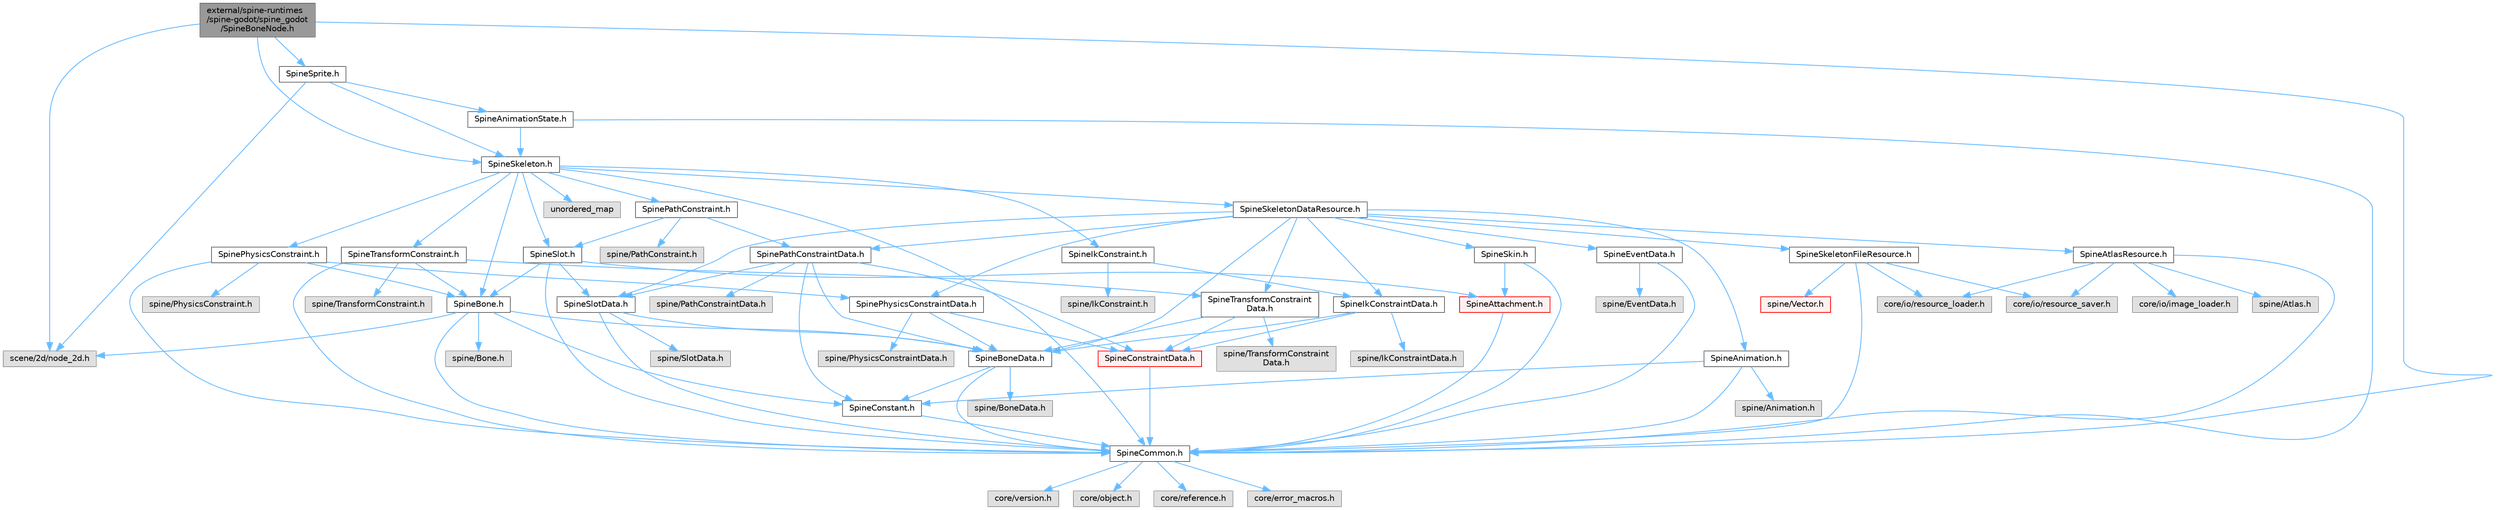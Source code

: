 digraph "external/spine-runtimes/spine-godot/spine_godot/SpineBoneNode.h"
{
 // LATEX_PDF_SIZE
  bgcolor="transparent";
  edge [fontname=Helvetica,fontsize=10,labelfontname=Helvetica,labelfontsize=10];
  node [fontname=Helvetica,fontsize=10,shape=box,height=0.2,width=0.4];
  Node1 [id="Node000001",label="external/spine-runtimes\l/spine-godot/spine_godot\l/SpineBoneNode.h",height=0.2,width=0.4,color="gray40", fillcolor="grey60", style="filled", fontcolor="black",tooltip=" "];
  Node1 -> Node2 [id="edge1_Node000001_Node000002",color="steelblue1",style="solid",tooltip=" "];
  Node2 [id="Node000002",label="SpineCommon.h",height=0.2,width=0.4,color="grey40", fillcolor="white", style="filled",URL="$_spine_common_8h.html",tooltip=" "];
  Node2 -> Node3 [id="edge2_Node000002_Node000003",color="steelblue1",style="solid",tooltip=" "];
  Node3 [id="Node000003",label="core/version.h",height=0.2,width=0.4,color="grey60", fillcolor="#E0E0E0", style="filled",tooltip=" "];
  Node2 -> Node4 [id="edge3_Node000002_Node000004",color="steelblue1",style="solid",tooltip=" "];
  Node4 [id="Node000004",label="core/object.h",height=0.2,width=0.4,color="grey60", fillcolor="#E0E0E0", style="filled",tooltip=" "];
  Node2 -> Node5 [id="edge4_Node000002_Node000005",color="steelblue1",style="solid",tooltip=" "];
  Node5 [id="Node000005",label="core/reference.h",height=0.2,width=0.4,color="grey60", fillcolor="#E0E0E0", style="filled",tooltip=" "];
  Node2 -> Node6 [id="edge5_Node000002_Node000006",color="steelblue1",style="solid",tooltip=" "];
  Node6 [id="Node000006",label="core/error_macros.h",height=0.2,width=0.4,color="grey60", fillcolor="#E0E0E0", style="filled",tooltip=" "];
  Node1 -> Node7 [id="edge6_Node000001_Node000007",color="steelblue1",style="solid",tooltip=" "];
  Node7 [id="Node000007",label="SpineSkeleton.h",height=0.2,width=0.4,color="grey40", fillcolor="white", style="filled",URL="$_spine_skeleton_8h.html",tooltip=" "];
  Node7 -> Node2 [id="edge7_Node000007_Node000002",color="steelblue1",style="solid",tooltip=" "];
  Node7 -> Node8 [id="edge8_Node000007_Node000008",color="steelblue1",style="solid",tooltip=" "];
  Node8 [id="Node000008",label="SpineSkeletonDataResource.h",height=0.2,width=0.4,color="grey40", fillcolor="white", style="filled",URL="$_spine_skeleton_data_resource_8h.html",tooltip=" "];
  Node8 -> Node9 [id="edge9_Node000008_Node000009",color="steelblue1",style="solid",tooltip=" "];
  Node9 [id="Node000009",label="SpineAnimation.h",height=0.2,width=0.4,color="grey40", fillcolor="white", style="filled",URL="$_spine_animation_8h.html",tooltip=" "];
  Node9 -> Node2 [id="edge10_Node000009_Node000002",color="steelblue1",style="solid",tooltip=" "];
  Node9 -> Node10 [id="edge11_Node000009_Node000010",color="steelblue1",style="solid",tooltip=" "];
  Node10 [id="Node000010",label="SpineConstant.h",height=0.2,width=0.4,color="grey40", fillcolor="white", style="filled",URL="$_spine_constant_8h.html",tooltip=" "];
  Node10 -> Node2 [id="edge12_Node000010_Node000002",color="steelblue1",style="solid",tooltip=" "];
  Node9 -> Node11 [id="edge13_Node000009_Node000011",color="steelblue1",style="solid",tooltip=" "];
  Node11 [id="Node000011",label="spine/Animation.h",height=0.2,width=0.4,color="grey60", fillcolor="#E0E0E0", style="filled",tooltip=" "];
  Node8 -> Node12 [id="edge14_Node000008_Node000012",color="steelblue1",style="solid",tooltip=" "];
  Node12 [id="Node000012",label="SpineAtlasResource.h",height=0.2,width=0.4,color="grey40", fillcolor="white", style="filled",URL="$_spine_atlas_resource_8h.html",tooltip=" "];
  Node12 -> Node2 [id="edge15_Node000012_Node000002",color="steelblue1",style="solid",tooltip=" "];
  Node12 -> Node13 [id="edge16_Node000012_Node000013",color="steelblue1",style="solid",tooltip=" "];
  Node13 [id="Node000013",label="core/io/resource_loader.h",height=0.2,width=0.4,color="grey60", fillcolor="#E0E0E0", style="filled",tooltip=" "];
  Node12 -> Node14 [id="edge17_Node000012_Node000014",color="steelblue1",style="solid",tooltip=" "];
  Node14 [id="Node000014",label="core/io/resource_saver.h",height=0.2,width=0.4,color="grey60", fillcolor="#E0E0E0", style="filled",tooltip=" "];
  Node12 -> Node15 [id="edge18_Node000012_Node000015",color="steelblue1",style="solid",tooltip=" "];
  Node15 [id="Node000015",label="core/io/image_loader.h",height=0.2,width=0.4,color="grey60", fillcolor="#E0E0E0", style="filled",tooltip=" "];
  Node12 -> Node16 [id="edge19_Node000012_Node000016",color="steelblue1",style="solid",tooltip=" "];
  Node16 [id="Node000016",label="spine/Atlas.h",height=0.2,width=0.4,color="grey60", fillcolor="#E0E0E0", style="filled",tooltip=" "];
  Node8 -> Node17 [id="edge20_Node000008_Node000017",color="steelblue1",style="solid",tooltip=" "];
  Node17 [id="Node000017",label="SpineBoneData.h",height=0.2,width=0.4,color="grey40", fillcolor="white", style="filled",URL="$_spine_bone_data_8h.html",tooltip=" "];
  Node17 -> Node2 [id="edge21_Node000017_Node000002",color="steelblue1",style="solid",tooltip=" "];
  Node17 -> Node10 [id="edge22_Node000017_Node000010",color="steelblue1",style="solid",tooltip=" "];
  Node17 -> Node18 [id="edge23_Node000017_Node000018",color="steelblue1",style="solid",tooltip=" "];
  Node18 [id="Node000018",label="spine/BoneData.h",height=0.2,width=0.4,color="grey60", fillcolor="#E0E0E0", style="filled",tooltip=" "];
  Node8 -> Node19 [id="edge24_Node000008_Node000019",color="steelblue1",style="solid",tooltip=" "];
  Node19 [id="Node000019",label="SpineEventData.h",height=0.2,width=0.4,color="grey40", fillcolor="white", style="filled",URL="$_spine_event_data_8h.html",tooltip=" "];
  Node19 -> Node2 [id="edge25_Node000019_Node000002",color="steelblue1",style="solid",tooltip=" "];
  Node19 -> Node20 [id="edge26_Node000019_Node000020",color="steelblue1",style="solid",tooltip=" "];
  Node20 [id="Node000020",label="spine/EventData.h",height=0.2,width=0.4,color="grey60", fillcolor="#E0E0E0", style="filled",tooltip=" "];
  Node8 -> Node21 [id="edge27_Node000008_Node000021",color="steelblue1",style="solid",tooltip=" "];
  Node21 [id="Node000021",label="SpineIkConstraintData.h",height=0.2,width=0.4,color="grey40", fillcolor="white", style="filled",URL="$_spine_ik_constraint_data_8h.html",tooltip=" "];
  Node21 -> Node22 [id="edge28_Node000021_Node000022",color="steelblue1",style="solid",tooltip=" "];
  Node22 [id="Node000022",label="SpineConstraintData.h",height=0.2,width=0.4,color="red", fillcolor="#FFF0F0", style="filled",URL="$_spine_constraint_data_8h.html",tooltip=" "];
  Node22 -> Node2 [id="edge29_Node000022_Node000002",color="steelblue1",style="solid",tooltip=" "];
  Node21 -> Node17 [id="edge30_Node000021_Node000017",color="steelblue1",style="solid",tooltip=" "];
  Node21 -> Node181 [id="edge31_Node000021_Node000181",color="steelblue1",style="solid",tooltip=" "];
  Node181 [id="Node000181",label="spine/IkConstraintData.h",height=0.2,width=0.4,color="grey60", fillcolor="#E0E0E0", style="filled",tooltip=" "];
  Node8 -> Node182 [id="edge32_Node000008_Node000182",color="steelblue1",style="solid",tooltip=" "];
  Node182 [id="Node000182",label="SpinePathConstraintData.h",height=0.2,width=0.4,color="grey40", fillcolor="white", style="filled",URL="$_spine_path_constraint_data_8h.html",tooltip=" "];
  Node182 -> Node22 [id="edge33_Node000182_Node000022",color="steelblue1",style="solid",tooltip=" "];
  Node182 -> Node10 [id="edge34_Node000182_Node000010",color="steelblue1",style="solid",tooltip=" "];
  Node182 -> Node17 [id="edge35_Node000182_Node000017",color="steelblue1",style="solid",tooltip=" "];
  Node182 -> Node183 [id="edge36_Node000182_Node000183",color="steelblue1",style="solid",tooltip=" "];
  Node183 [id="Node000183",label="SpineSlotData.h",height=0.2,width=0.4,color="grey40", fillcolor="white", style="filled",URL="$_spine_slot_data_8h.html",tooltip=" "];
  Node183 -> Node2 [id="edge37_Node000183_Node000002",color="steelblue1",style="solid",tooltip=" "];
  Node183 -> Node17 [id="edge38_Node000183_Node000017",color="steelblue1",style="solid",tooltip=" "];
  Node183 -> Node184 [id="edge39_Node000183_Node000184",color="steelblue1",style="solid",tooltip=" "];
  Node184 [id="Node000184",label="spine/SlotData.h",height=0.2,width=0.4,color="grey60", fillcolor="#E0E0E0", style="filled",tooltip=" "];
  Node182 -> Node185 [id="edge40_Node000182_Node000185",color="steelblue1",style="solid",tooltip=" "];
  Node185 [id="Node000185",label="spine/PathConstraintData.h",height=0.2,width=0.4,color="grey60", fillcolor="#E0E0E0", style="filled",tooltip=" "];
  Node8 -> Node186 [id="edge41_Node000008_Node000186",color="steelblue1",style="solid",tooltip=" "];
  Node186 [id="Node000186",label="SpinePhysicsConstraintData.h",height=0.2,width=0.4,color="grey40", fillcolor="white", style="filled",URL="$_spine_physics_constraint_data_8h.html",tooltip=" "];
  Node186 -> Node22 [id="edge42_Node000186_Node000022",color="steelblue1",style="solid",tooltip=" "];
  Node186 -> Node17 [id="edge43_Node000186_Node000017",color="steelblue1",style="solid",tooltip=" "];
  Node186 -> Node187 [id="edge44_Node000186_Node000187",color="steelblue1",style="solid",tooltip=" "];
  Node187 [id="Node000187",label="spine/PhysicsConstraintData.h",height=0.2,width=0.4,color="grey60", fillcolor="#E0E0E0", style="filled",tooltip=" "];
  Node8 -> Node188 [id="edge45_Node000008_Node000188",color="steelblue1",style="solid",tooltip=" "];
  Node188 [id="Node000188",label="SpineSkeletonFileResource.h",height=0.2,width=0.4,color="grey40", fillcolor="white", style="filled",URL="$_spine_skeleton_file_resource_8h.html",tooltip=" "];
  Node188 -> Node2 [id="edge46_Node000188_Node000002",color="steelblue1",style="solid",tooltip=" "];
  Node188 -> Node13 [id="edge47_Node000188_Node000013",color="steelblue1",style="solid",tooltip=" "];
  Node188 -> Node14 [id="edge48_Node000188_Node000014",color="steelblue1",style="solid",tooltip=" "];
  Node188 -> Node189 [id="edge49_Node000188_Node000189",color="steelblue1",style="solid",tooltip=" "];
  Node189 [id="Node000189",label="spine/Vector.h",height=0.2,width=0.4,color="red", fillcolor="#FFF0F0", style="filled",URL="$external_2spine-runtimes_2spine-cpp_2spine-cpp_2include_2spine_2vector_8h.html",tooltip=" "];
  Node8 -> Node191 [id="edge50_Node000008_Node000191",color="steelblue1",style="solid",tooltip=" "];
  Node191 [id="Node000191",label="SpineSkin.h",height=0.2,width=0.4,color="grey40", fillcolor="white", style="filled",URL="$_spine_skin_8h.html",tooltip=" "];
  Node191 -> Node2 [id="edge51_Node000191_Node000002",color="steelblue1",style="solid",tooltip=" "];
  Node191 -> Node192 [id="edge52_Node000191_Node000192",color="steelblue1",style="solid",tooltip=" "];
  Node192 [id="Node000192",label="SpineAttachment.h",height=0.2,width=0.4,color="red", fillcolor="#FFF0F0", style="filled",URL="$_spine_attachment_8h.html",tooltip=" "];
  Node192 -> Node2 [id="edge53_Node000192_Node000002",color="steelblue1",style="solid",tooltip=" "];
  Node8 -> Node183 [id="edge54_Node000008_Node000183",color="steelblue1",style="solid",tooltip=" "];
  Node8 -> Node195 [id="edge55_Node000008_Node000195",color="steelblue1",style="solid",tooltip=" "];
  Node195 [id="Node000195",label="SpineTransformConstraint\lData.h",height=0.2,width=0.4,color="grey40", fillcolor="white", style="filled",URL="$_spine_transform_constraint_data_8h.html",tooltip=" "];
  Node195 -> Node22 [id="edge56_Node000195_Node000022",color="steelblue1",style="solid",tooltip=" "];
  Node195 -> Node17 [id="edge57_Node000195_Node000017",color="steelblue1",style="solid",tooltip=" "];
  Node195 -> Node196 [id="edge58_Node000195_Node000196",color="steelblue1",style="solid",tooltip=" "];
  Node196 [id="Node000196",label="spine/TransformConstraint\lData.h",height=0.2,width=0.4,color="grey60", fillcolor="#E0E0E0", style="filled",tooltip=" "];
  Node7 -> Node197 [id="edge59_Node000007_Node000197",color="steelblue1",style="solid",tooltip=" "];
  Node197 [id="Node000197",label="SpineBone.h",height=0.2,width=0.4,color="grey40", fillcolor="white", style="filled",URL="$_spine_bone_8h.html",tooltip=" "];
  Node197 -> Node2 [id="edge60_Node000197_Node000002",color="steelblue1",style="solid",tooltip=" "];
  Node197 -> Node17 [id="edge61_Node000197_Node000017",color="steelblue1",style="solid",tooltip=" "];
  Node197 -> Node10 [id="edge62_Node000197_Node000010",color="steelblue1",style="solid",tooltip=" "];
  Node197 -> Node198 [id="edge63_Node000197_Node000198",color="steelblue1",style="solid",tooltip=" "];
  Node198 [id="Node000198",label="scene/2d/node_2d.h",height=0.2,width=0.4,color="grey60", fillcolor="#E0E0E0", style="filled",tooltip=" "];
  Node197 -> Node199 [id="edge64_Node000197_Node000199",color="steelblue1",style="solid",tooltip=" "];
  Node199 [id="Node000199",label="spine/Bone.h",height=0.2,width=0.4,color="grey60", fillcolor="#E0E0E0", style="filled",tooltip=" "];
  Node7 -> Node200 [id="edge65_Node000007_Node000200",color="steelblue1",style="solid",tooltip=" "];
  Node200 [id="Node000200",label="SpineSlot.h",height=0.2,width=0.4,color="grey40", fillcolor="white", style="filled",URL="$_spine_slot_8h.html",tooltip=" "];
  Node200 -> Node2 [id="edge66_Node000200_Node000002",color="steelblue1",style="solid",tooltip=" "];
  Node200 -> Node183 [id="edge67_Node000200_Node000183",color="steelblue1",style="solid",tooltip=" "];
  Node200 -> Node192 [id="edge68_Node000200_Node000192",color="steelblue1",style="solid",tooltip=" "];
  Node200 -> Node197 [id="edge69_Node000200_Node000197",color="steelblue1",style="solid",tooltip=" "];
  Node7 -> Node201 [id="edge70_Node000007_Node000201",color="steelblue1",style="solid",tooltip=" "];
  Node201 [id="Node000201",label="SpineIkConstraint.h",height=0.2,width=0.4,color="grey40", fillcolor="white", style="filled",URL="$_spine_ik_constraint_8h.html",tooltip=" "];
  Node201 -> Node21 [id="edge71_Node000201_Node000021",color="steelblue1",style="solid",tooltip=" "];
  Node201 -> Node202 [id="edge72_Node000201_Node000202",color="steelblue1",style="solid",tooltip=" "];
  Node202 [id="Node000202",label="spine/IkConstraint.h",height=0.2,width=0.4,color="grey60", fillcolor="#E0E0E0", style="filled",tooltip=" "];
  Node7 -> Node203 [id="edge73_Node000007_Node000203",color="steelblue1",style="solid",tooltip=" "];
  Node203 [id="Node000203",label="SpineTransformConstraint.h",height=0.2,width=0.4,color="grey40", fillcolor="white", style="filled",URL="$_spine_transform_constraint_8h.html",tooltip=" "];
  Node203 -> Node2 [id="edge74_Node000203_Node000002",color="steelblue1",style="solid",tooltip=" "];
  Node203 -> Node195 [id="edge75_Node000203_Node000195",color="steelblue1",style="solid",tooltip=" "];
  Node203 -> Node197 [id="edge76_Node000203_Node000197",color="steelblue1",style="solid",tooltip=" "];
  Node203 -> Node204 [id="edge77_Node000203_Node000204",color="steelblue1",style="solid",tooltip=" "];
  Node204 [id="Node000204",label="spine/TransformConstraint.h",height=0.2,width=0.4,color="grey60", fillcolor="#E0E0E0", style="filled",tooltip=" "];
  Node7 -> Node205 [id="edge78_Node000007_Node000205",color="steelblue1",style="solid",tooltip=" "];
  Node205 [id="Node000205",label="SpinePathConstraint.h",height=0.2,width=0.4,color="grey40", fillcolor="white", style="filled",URL="$_spine_path_constraint_8h.html",tooltip=" "];
  Node205 -> Node182 [id="edge79_Node000205_Node000182",color="steelblue1",style="solid",tooltip=" "];
  Node205 -> Node200 [id="edge80_Node000205_Node000200",color="steelblue1",style="solid",tooltip=" "];
  Node205 -> Node206 [id="edge81_Node000205_Node000206",color="steelblue1",style="solid",tooltip=" "];
  Node206 [id="Node000206",label="spine/PathConstraint.h",height=0.2,width=0.4,color="grey60", fillcolor="#E0E0E0", style="filled",tooltip=" "];
  Node7 -> Node207 [id="edge82_Node000007_Node000207",color="steelblue1",style="solid",tooltip=" "];
  Node207 [id="Node000207",label="SpinePhysicsConstraint.h",height=0.2,width=0.4,color="grey40", fillcolor="white", style="filled",URL="$_spine_physics_constraint_8h.html",tooltip=" "];
  Node207 -> Node2 [id="edge83_Node000207_Node000002",color="steelblue1",style="solid",tooltip=" "];
  Node207 -> Node186 [id="edge84_Node000207_Node000186",color="steelblue1",style="solid",tooltip=" "];
  Node207 -> Node197 [id="edge85_Node000207_Node000197",color="steelblue1",style="solid",tooltip=" "];
  Node207 -> Node208 [id="edge86_Node000207_Node000208",color="steelblue1",style="solid",tooltip=" "];
  Node208 [id="Node000208",label="spine/PhysicsConstraint.h",height=0.2,width=0.4,color="grey60", fillcolor="#E0E0E0", style="filled",tooltip=" "];
  Node7 -> Node209 [id="edge87_Node000007_Node000209",color="steelblue1",style="solid",tooltip=" "];
  Node209 [id="Node000209",label="unordered_map",height=0.2,width=0.4,color="grey60", fillcolor="#E0E0E0", style="filled",tooltip=" "];
  Node1 -> Node210 [id="edge88_Node000001_Node000210",color="steelblue1",style="solid",tooltip=" "];
  Node210 [id="Node000210",label="SpineSprite.h",height=0.2,width=0.4,color="grey40", fillcolor="white", style="filled",URL="$_spine_sprite_8h.html",tooltip=" "];
  Node210 -> Node7 [id="edge89_Node000210_Node000007",color="steelblue1",style="solid",tooltip=" "];
  Node210 -> Node211 [id="edge90_Node000210_Node000211",color="steelblue1",style="solid",tooltip=" "];
  Node211 [id="Node000211",label="SpineAnimationState.h",height=0.2,width=0.4,color="grey40", fillcolor="white", style="filled",URL="$_spine_animation_state_8h.html",tooltip=" "];
  Node211 -> Node2 [id="edge91_Node000211_Node000002",color="steelblue1",style="solid",tooltip=" "];
  Node211 -> Node7 [id="edge92_Node000211_Node000007",color="steelblue1",style="solid",tooltip=" "];
  Node210 -> Node198 [id="edge93_Node000210_Node000198",color="steelblue1",style="solid",tooltip=" "];
  Node1 -> Node198 [id="edge94_Node000001_Node000198",color="steelblue1",style="solid",tooltip=" "];
}
